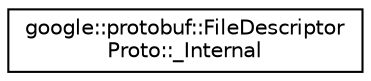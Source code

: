digraph "类继承关系图"
{
 // LATEX_PDF_SIZE
  edge [fontname="Helvetica",fontsize="10",labelfontname="Helvetica",labelfontsize="10"];
  node [fontname="Helvetica",fontsize="10",shape=record];
  rankdir="LR";
  Node0 [label="google::protobuf::FileDescriptor\lProto::_Internal",height=0.2,width=0.4,color="black", fillcolor="white", style="filled",URL="$classFileDescriptorProto_1_1__Internal.html",tooltip=" "];
}
